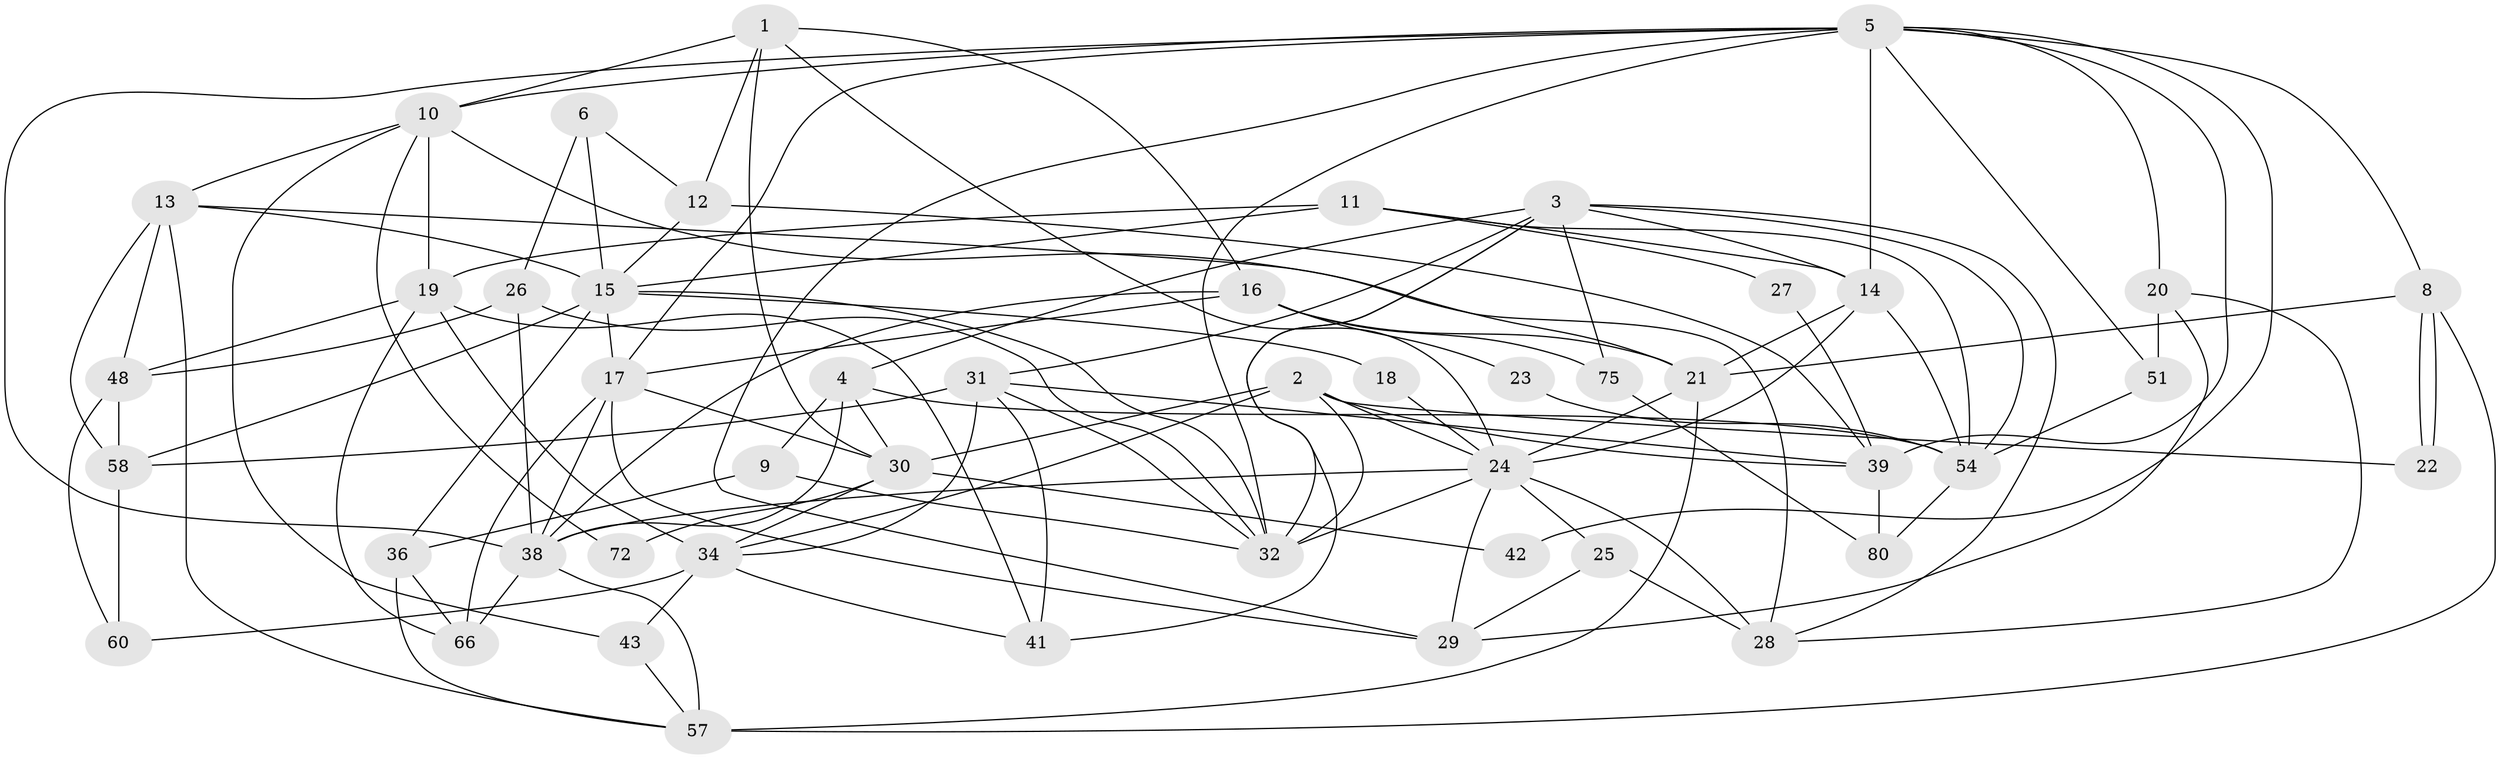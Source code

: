 // Generated by graph-tools (version 1.1) at 2025/23/03/03/25 07:23:59]
// undirected, 48 vertices, 122 edges
graph export_dot {
graph [start="1"]
  node [color=gray90,style=filled];
  1 [super="+79"];
  2;
  3 [super="+7"];
  4 [super="+77"];
  5 [super="+53"];
  6 [super="+50"];
  8 [super="+71"];
  9;
  10 [super="+44"];
  11 [super="+37"];
  12 [super="+40"];
  13 [super="+65"];
  14 [super="+78"];
  15 [super="+74"];
  16 [super="+56"];
  17 [super="+35"];
  18;
  19 [super="+68"];
  20 [super="+45"];
  21 [super="+62"];
  22;
  23;
  24 [super="+49"];
  25;
  26 [super="+33"];
  27;
  28 [super="+70"];
  29 [super="+55"];
  30 [super="+64"];
  31 [super="+63"];
  32;
  34 [super="+52"];
  36;
  38 [super="+46"];
  39 [super="+47"];
  41 [super="+73"];
  42;
  43;
  48 [super="+69"];
  51;
  54 [super="+61"];
  57 [super="+59"];
  58 [super="+76"];
  60;
  66 [super="+67"];
  72;
  75;
  80;
  1 -- 24;
  1 -- 10;
  1 -- 12;
  1 -- 30;
  1 -- 16;
  2 -- 32;
  2 -- 22;
  2 -- 24;
  2 -- 30 [weight=2];
  2 -- 34;
  2 -- 39;
  3 -- 32;
  3 -- 75;
  3 -- 54;
  3 -- 14;
  3 -- 28;
  3 -- 41;
  3 -- 31;
  3 -- 4;
  4 -- 9;
  4 -- 30;
  4 -- 54;
  4 -- 38;
  5 -- 17;
  5 -- 51;
  5 -- 29;
  5 -- 39;
  5 -- 14;
  5 -- 32;
  5 -- 10;
  5 -- 38;
  5 -- 8;
  5 -- 42;
  5 -- 20;
  6 -- 26;
  6 -- 12;
  6 -- 15;
  8 -- 22;
  8 -- 22;
  8 -- 57;
  8 -- 21;
  9 -- 32;
  9 -- 36;
  10 -- 13;
  10 -- 19;
  10 -- 72;
  10 -- 43;
  10 -- 21;
  11 -- 14;
  11 -- 54;
  11 -- 27;
  11 -- 15 [weight=2];
  11 -- 19;
  12 -- 39;
  12 -- 15;
  13 -- 48;
  13 -- 28;
  13 -- 15;
  13 -- 57;
  13 -- 58;
  14 -- 54;
  14 -- 24;
  14 -- 21;
  15 -- 32;
  15 -- 18;
  15 -- 36;
  15 -- 58;
  15 -- 17;
  16 -- 38;
  16 -- 23;
  16 -- 75;
  16 -- 21;
  16 -- 17;
  17 -- 66;
  17 -- 30;
  17 -- 29;
  17 -- 38;
  18 -- 24;
  19 -- 48;
  19 -- 34;
  19 -- 41;
  19 -- 66;
  20 -- 28;
  20 -- 29;
  20 -- 51;
  21 -- 24;
  21 -- 57 [weight=2];
  23 -- 54;
  24 -- 38;
  24 -- 32;
  24 -- 25;
  24 -- 29;
  24 -- 28;
  25 -- 29;
  25 -- 28;
  26 -- 32;
  26 -- 48;
  26 -- 38;
  27 -- 39;
  30 -- 42;
  30 -- 72;
  30 -- 34;
  31 -- 34;
  31 -- 41;
  31 -- 32;
  31 -- 39;
  31 -- 58;
  34 -- 41;
  34 -- 43;
  34 -- 60;
  36 -- 57;
  36 -- 66 [weight=2];
  38 -- 66;
  38 -- 57;
  39 -- 80;
  43 -- 57;
  48 -- 58;
  48 -- 60;
  51 -- 54;
  54 -- 80;
  58 -- 60;
  75 -- 80;
}
